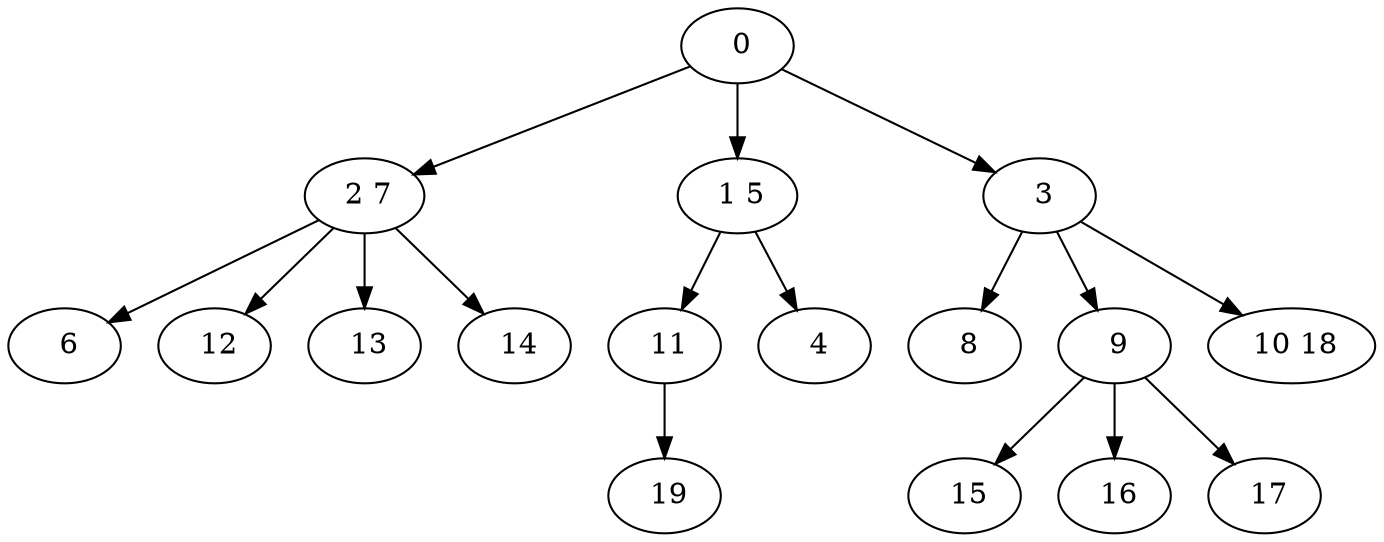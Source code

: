 digraph mytree {
" 0" -> " 2 7";
" 0" -> " 1 5";
" 0" -> " 3";
" 2 7" -> " 6";
" 2 7" -> " 12";
" 2 7" -> " 13";
" 2 7" -> " 14";
" 1 5" -> " 11";
" 1 5" -> " 4";
" 3" -> " 8";
" 3" -> " 9";
" 3" -> " 10 18";
" 8";
" 9" -> " 15";
" 9" -> " 16";
" 9" -> " 17";
" 10 18";
" 15";
" 16";
" 17";
" 11" -> " 19";
" 19";
" 6";
" 12";
" 13";
" 14";
" 4";
}
